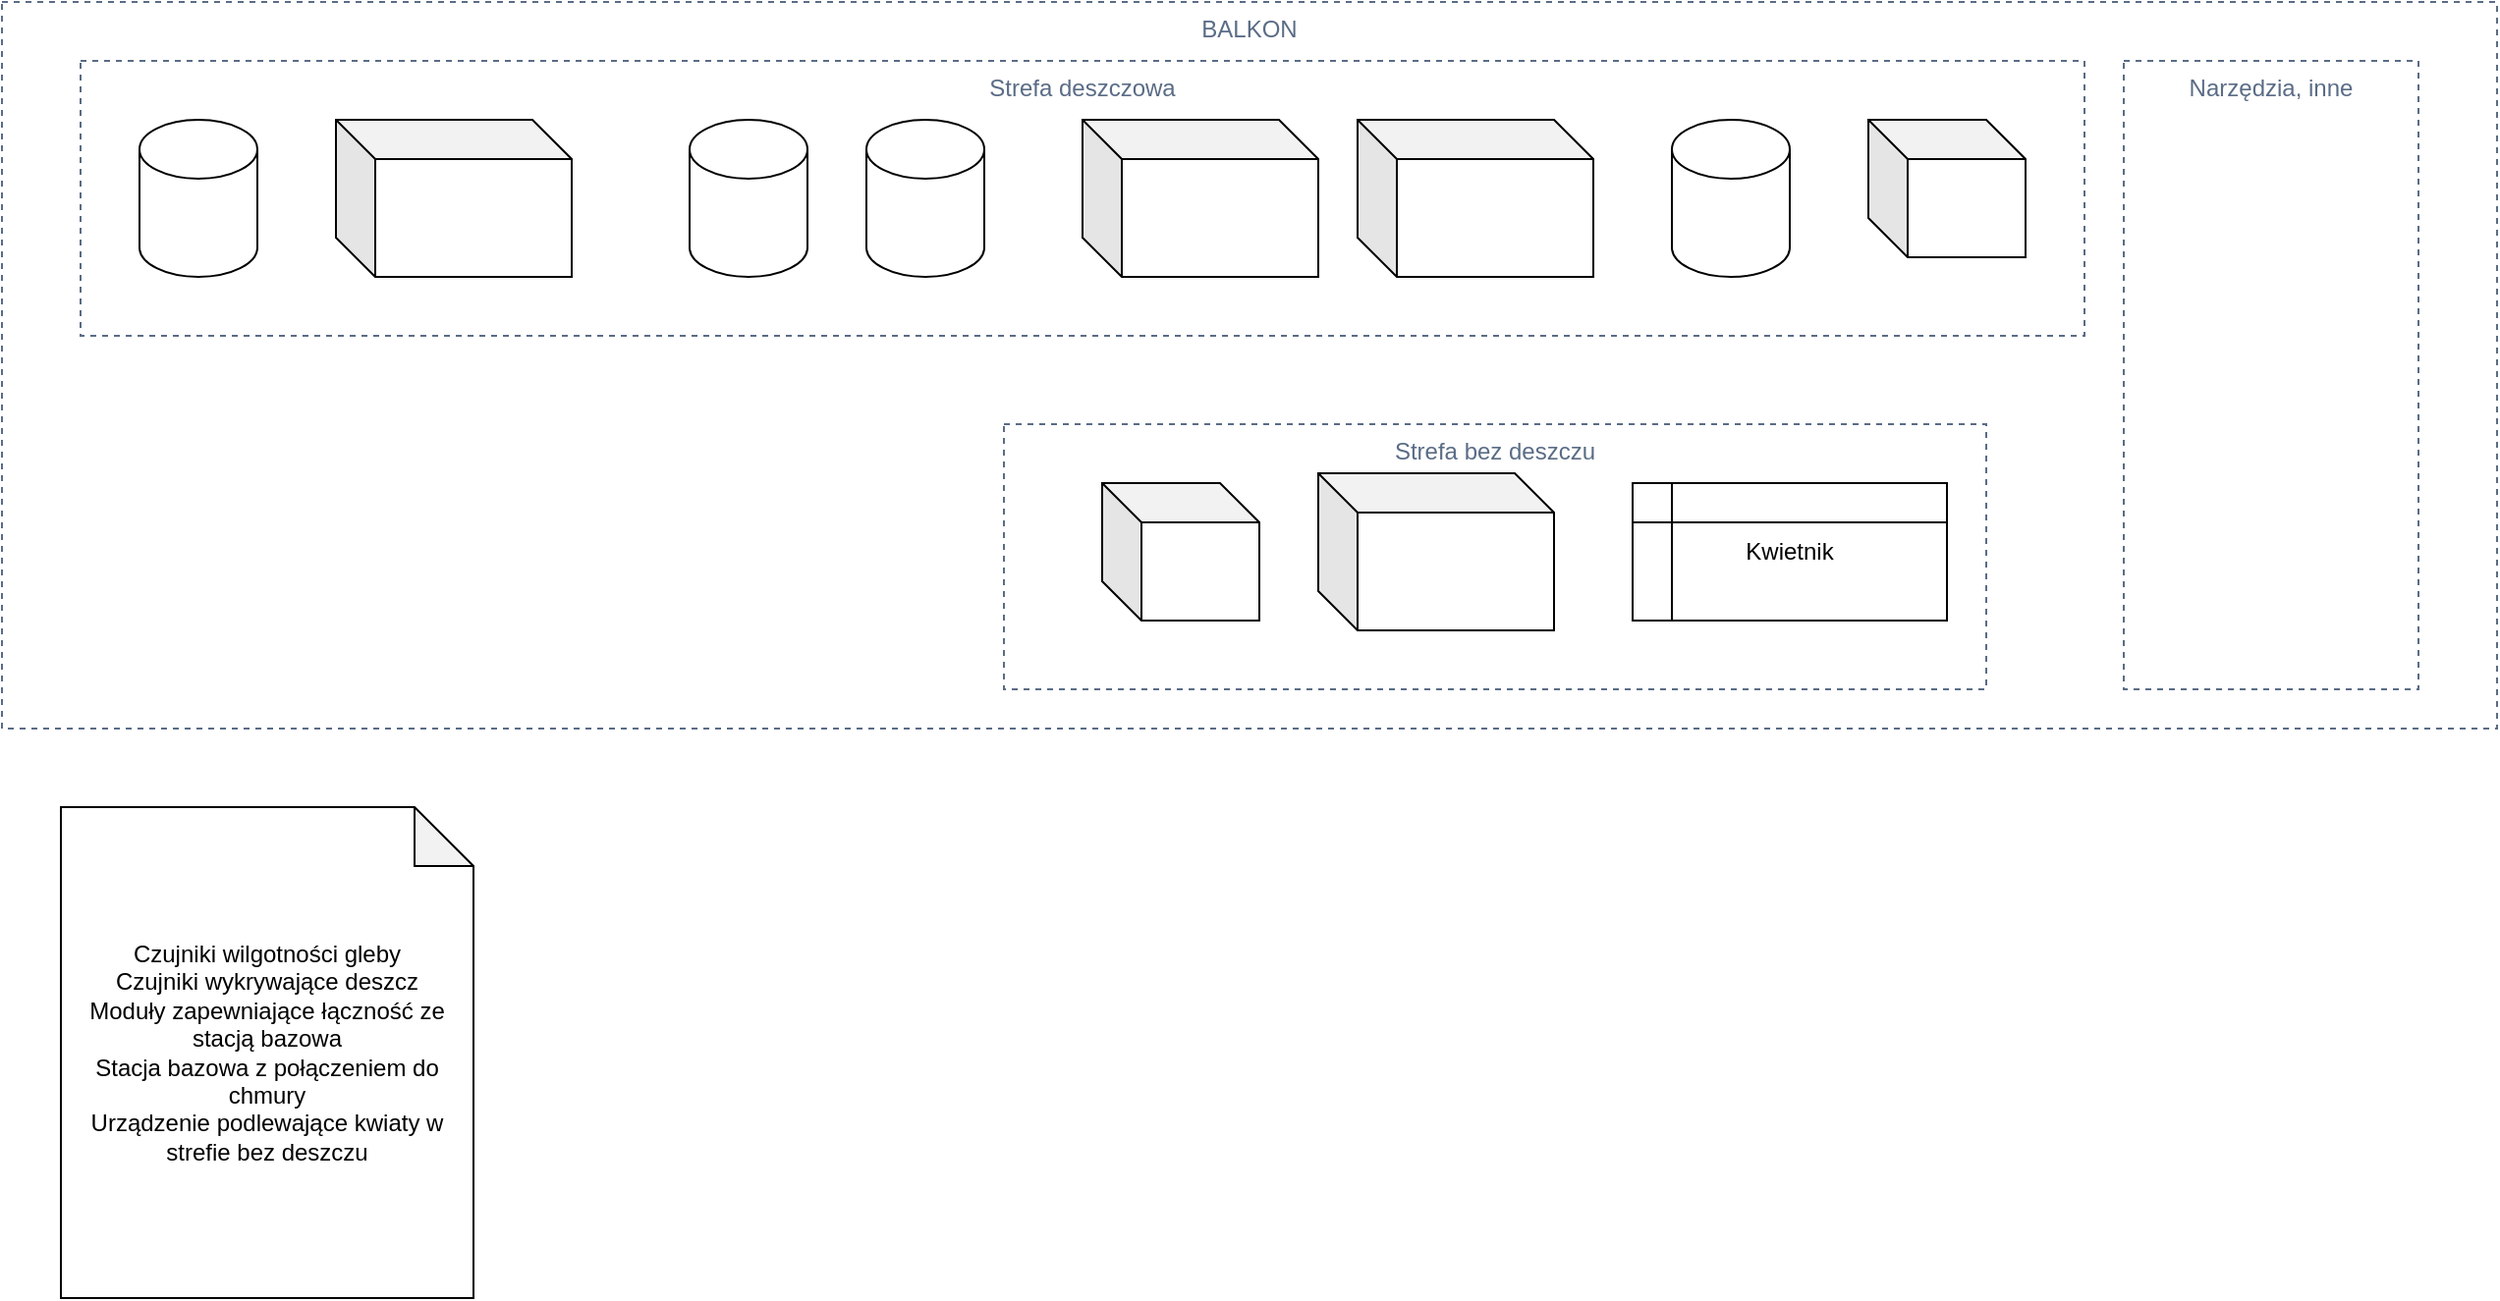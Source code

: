 <mxfile version="14.5.1" type="device" pages="2"><diagram id="pN_pXskICFh1HPJEkBxF" name="balkon"><mxGraphModel dx="903" dy="680" grid="1" gridSize="10" guides="1" tooltips="1" connect="1" arrows="1" fold="1" page="1" pageScale="1" pageWidth="827" pageHeight="1169" math="0" shadow="0"><root><mxCell id="0"/><mxCell id="1" parent="0"/><mxCell id="MKX0XFi6OomRZTAYedAu-15" value="BALKON" style="fillColor=none;strokeColor=#5A6C86;dashed=1;verticalAlign=top;fontStyle=0;fontColor=#5A6C86;" vertex="1" parent="1"><mxGeometry x="50" y="30" width="1270" height="370" as="geometry"/></mxCell><mxCell id="MKX0XFi6OomRZTAYedAu-13" value="Strefa bez deszczu" style="fillColor=none;strokeColor=#5A6C86;dashed=1;verticalAlign=top;fontStyle=0;fontColor=#5A6C86;" vertex="1" parent="1"><mxGeometry x="560" y="245" width="500" height="135" as="geometry"/></mxCell><mxCell id="MKX0XFi6OomRZTAYedAu-1" value="" style="shape=cylinder3;whiteSpace=wrap;html=1;boundedLbl=1;backgroundOutline=1;size=15;" vertex="1" parent="1"><mxGeometry x="120" y="90" width="60" height="80" as="geometry"/></mxCell><mxCell id="MKX0XFi6OomRZTAYedAu-2" value="" style="shape=cube;whiteSpace=wrap;html=1;boundedLbl=1;backgroundOutline=1;darkOpacity=0.05;darkOpacity2=0.1;" vertex="1" parent="1"><mxGeometry x="220" y="90" width="120" height="80" as="geometry"/></mxCell><mxCell id="MKX0XFi6OomRZTAYedAu-3" value="" style="shape=cylinder3;whiteSpace=wrap;html=1;boundedLbl=1;backgroundOutline=1;size=15;" vertex="1" parent="1"><mxGeometry x="400" y="90" width="60" height="80" as="geometry"/></mxCell><mxCell id="MKX0XFi6OomRZTAYedAu-4" value="" style="shape=cylinder3;whiteSpace=wrap;html=1;boundedLbl=1;backgroundOutline=1;size=15;" vertex="1" parent="1"><mxGeometry x="490" y="90" width="60" height="80" as="geometry"/></mxCell><mxCell id="MKX0XFi6OomRZTAYedAu-5" value="" style="shape=cube;whiteSpace=wrap;html=1;boundedLbl=1;backgroundOutline=1;darkOpacity=0.05;darkOpacity2=0.1;" vertex="1" parent="1"><mxGeometry x="600" y="90" width="120" height="80" as="geometry"/></mxCell><mxCell id="MKX0XFi6OomRZTAYedAu-6" value="" style="shape=cube;whiteSpace=wrap;html=1;boundedLbl=1;backgroundOutline=1;darkOpacity=0.05;darkOpacity2=0.1;" vertex="1" parent="1"><mxGeometry x="740" y="90" width="120" height="80" as="geometry"/></mxCell><mxCell id="MKX0XFi6OomRZTAYedAu-7" value="" style="shape=cylinder3;whiteSpace=wrap;html=1;boundedLbl=1;backgroundOutline=1;size=15;" vertex="1" parent="1"><mxGeometry x="900" y="90" width="60" height="80" as="geometry"/></mxCell><mxCell id="MKX0XFi6OomRZTAYedAu-8" value="" style="shape=cube;whiteSpace=wrap;html=1;boundedLbl=1;backgroundOutline=1;darkOpacity=0.05;darkOpacity2=0.1;" vertex="1" parent="1"><mxGeometry x="1000" y="90" width="80" height="70" as="geometry"/></mxCell><mxCell id="MKX0XFi6OomRZTAYedAu-9" value="" style="shape=cube;whiteSpace=wrap;html=1;boundedLbl=1;backgroundOutline=1;darkOpacity=0.05;darkOpacity2=0.1;" vertex="1" parent="1"><mxGeometry x="610" y="275" width="80" height="70" as="geometry"/></mxCell><mxCell id="MKX0XFi6OomRZTAYedAu-10" value="" style="shape=cube;whiteSpace=wrap;html=1;boundedLbl=1;backgroundOutline=1;darkOpacity=0.05;darkOpacity2=0.1;" vertex="1" parent="1"><mxGeometry x="720" y="270" width="120" height="80" as="geometry"/></mxCell><mxCell id="MKX0XFi6OomRZTAYedAu-11" value="Kwietnik" style="shape=internalStorage;whiteSpace=wrap;html=1;backgroundOutline=1;" vertex="1" parent="1"><mxGeometry x="880" y="275" width="160" height="70" as="geometry"/></mxCell><mxCell id="MKX0XFi6OomRZTAYedAu-12" value="Strefa deszczowa" style="fillColor=none;strokeColor=#5A6C86;dashed=1;verticalAlign=top;fontStyle=0;fontColor=#5A6C86;" vertex="1" parent="1"><mxGeometry x="90" y="60" width="1020" height="140" as="geometry"/></mxCell><mxCell id="MKX0XFi6OomRZTAYedAu-14" value="Narzędzia, inne" style="fillColor=none;strokeColor=#5A6C86;dashed=1;verticalAlign=top;fontStyle=0;fontColor=#5A6C86;" vertex="1" parent="1"><mxGeometry x="1130" y="60" width="150" height="320" as="geometry"/></mxCell><mxCell id="MKX0XFi6OomRZTAYedAu-16" value="Czujniki wilgotności gleby&lt;br&gt;Czujniki wykrywające deszcz&lt;br&gt;Moduły zapewniające łączność ze stacją bazowa&lt;br&gt;Stacja bazowa z połączeniem do chmury&lt;br&gt;Urządzenie podlewające kwiaty w strefie bez deszczu&lt;br&gt;" style="shape=note;whiteSpace=wrap;html=1;backgroundOutline=1;darkOpacity=0.05;" vertex="1" parent="1"><mxGeometry x="80" y="440" width="210" height="250" as="geometry"/></mxCell></root></mxGraphModel></diagram><diagram id="5yeULWPqKIo1G6kJQ9GH" name="Page-2"><mxGraphModel dx="903" dy="680" grid="1" gridSize="10" guides="1" tooltips="1" connect="1" arrows="1" fold="1" page="1" pageScale="1" pageWidth="827" pageHeight="1169" math="0" shadow="0"><root><mxCell id="wSzE7UHnt3y0sZ7n1r06-0"/><mxCell id="wSzE7UHnt3y0sZ7n1r06-1" parent="wSzE7UHnt3y0sZ7n1r06-0"/></root></mxGraphModel></diagram></mxfile>